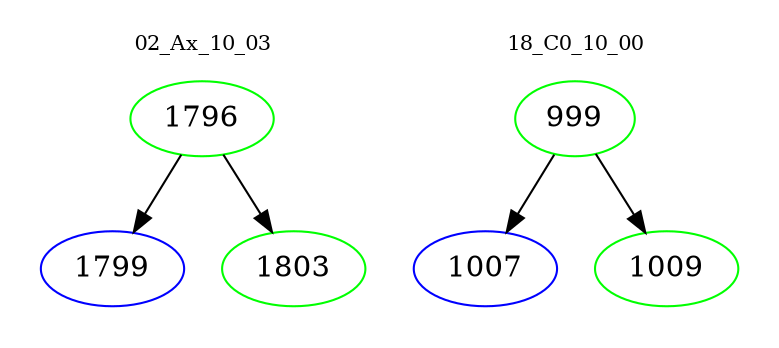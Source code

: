 digraph{
subgraph cluster_0 {
color = white
label = "02_Ax_10_03";
fontsize=10;
T0_1796 [label="1796", color="green"]
T0_1796 -> T0_1799 [color="black"]
T0_1799 [label="1799", color="blue"]
T0_1796 -> T0_1803 [color="black"]
T0_1803 [label="1803", color="green"]
}
subgraph cluster_1 {
color = white
label = "18_C0_10_00";
fontsize=10;
T1_999 [label="999", color="green"]
T1_999 -> T1_1007 [color="black"]
T1_1007 [label="1007", color="blue"]
T1_999 -> T1_1009 [color="black"]
T1_1009 [label="1009", color="green"]
}
}
